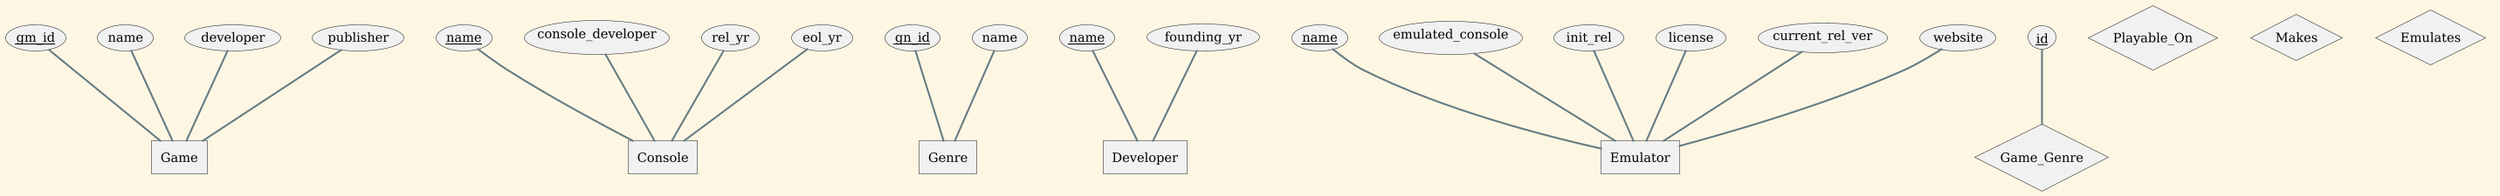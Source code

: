 @startchen
!theme sunlust

'entity definitions
entity Game {
        'pk
        gm_id <<key>>
        name
        'fk
        developer
        'fk
        publisher
}
entity Console {
        'pk
        name <<key>>
        console_developer
        rel_yr
        eol_yr
}
entity Genre {
        'pk
        gn_id <<key>>
        name
}
'should this be renamed to "Company"?
entity Developer {
        'pk
        name <<key>>
        founding_yr
        '... IDK what else to put here
}
entity Emulator {
        'pk
        name <<key>>
        emulated_console
        init_rel
        license
        current_rel_ver
        website
}

'relation definitions
'needs a better name
relationship Game_Genre {
        id <<key>>
}
relationship Playable_On {
}
relationship Makes {

}
relationship Emulates {

}


@endchen
